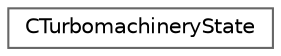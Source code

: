 digraph "Graphical Class Hierarchy"
{
 // LATEX_PDF_SIZE
  bgcolor="transparent";
  edge [fontname=Helvetica,fontsize=10,labelfontname=Helvetica,labelfontsize=10];
  node [fontname=Helvetica,fontsize=10,shape=box,height=0.2,width=0.4];
  rankdir="LR";
  Node0 [id="Node000000",label="CTurbomachineryState",height=0.2,width=0.4,color="grey40", fillcolor="white", style="filled",URL="$classCTurbomachineryState.html",tooltip="Class containing state information for a turbomachine."];
}
